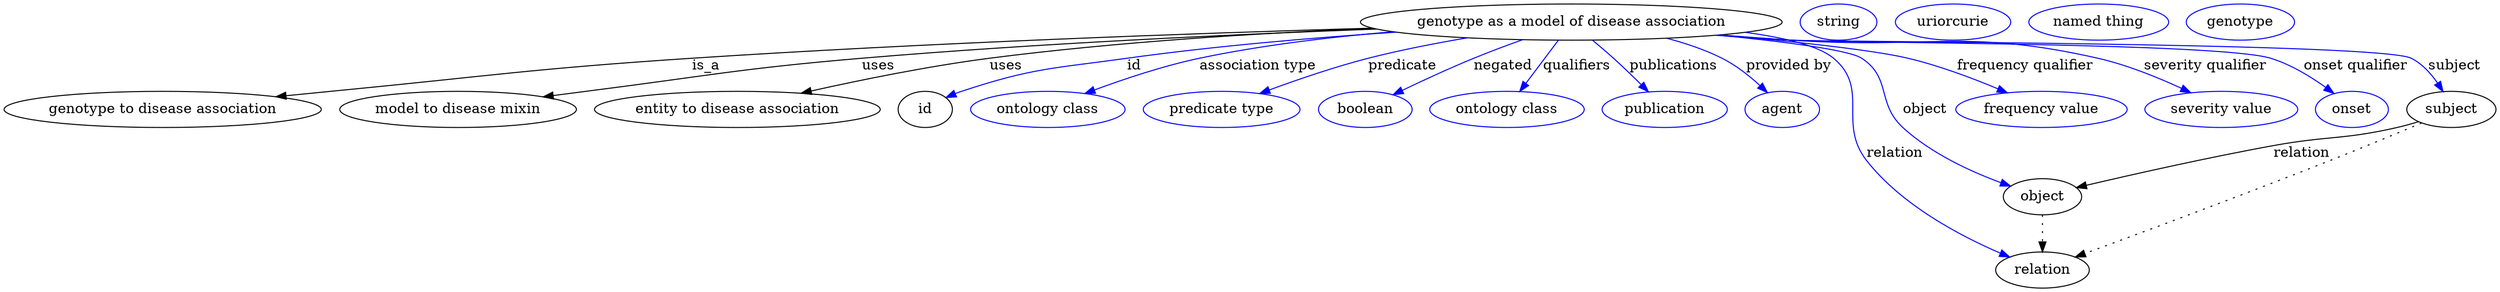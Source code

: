 digraph {
	graph [bb="0,0,2034.3,283"];
	node [label="\N"];
	"genotype as a model of disease association"	 [height=0.5,
		label="genotype as a model of disease association",
		pos="1268.5,265",
		width=4.5315];
	"genotype to disease association"	 [height=0.5,
		pos="121.54,178",
		width=3.3761];
	"genotype as a model of disease association" -> "genotype to disease association"	 [label=is_a,
		lp="558.54,221.5",
		pos="e,209.26,190.47 1111.9,259.94 965.72,254.56 741.64,244.65 547.54,229 415.6,218.36 382.89,212.41 251.54,196 241.07,194.69 230.13,\
193.27 219.23,191.81"];
	"model to disease mixin"	 [height=0.5,
		pos="354.54,178",
		width=2.5998];
	"genotype as a model of disease association" -> "model to disease mixin"	 [label=uses,
		lp="708.54,221.5",
		pos="e,422.91,190.3 1116.2,258.5 1000.9,252.83 838.49,243.25 696.54,229 589.85,218.29 563.48,212.57 457.54,196 449.57,194.75 441.26,193.4 \
432.98,192.01"];
	"entity to disease association"	 [height=0.5,
		pos="575.54,178",
		width=3.0331];
	"genotype as a model of disease association" -> "entity to disease association"	 [label=uses,
		lp="809.54,221.5",
		pos="e,632.12,193.46 1114.4,259.04 1022.1,254.02 902.63,245 797.54,229 744.66,220.95 685.68,207.17 641.81,195.96"];
	id	 [height=0.5,
		pos="729.54,178",
		width=0.75];
	"genotype as a model of disease association" -> id	 [color=blue,
		label=id,
		lp="918.04,221.5",
		pos="e,750.48,189.54 1132,255.05 1065.5,249.23 984.59,240.69 912.54,229 846.44,218.28 828.62,218.47 765.54,196 763.66,195.33 761.76,194.59 \
759.86,193.8",
		style=solid];
	"association type"	 [color=blue,
		height=0.5,
		label="ontology class",
		pos="836.54,178",
		width=1.7151];
	"genotype as a model of disease association" -> "association type"	 [color=blue,
		label="association type",
		lp="1016.5,221.5",
		pos="e,870.2,193.19 1131.4,255.17 1081,249.77 1023.7,241.52 972.54,229 940.58,221.18 905.87,208.09 879.51,197.12",
		style=solid];
	predicate	 [color=blue,
		height=0.5,
		label="predicate type",
		pos="976.54,178",
		width=1.679];
	"genotype as a model of disease association" -> predicate	 [color=blue,
		label=predicate,
		lp="1132.5,221.5",
		pos="e,1010.8,192.98 1187.2,249.33 1161.5,243.71 1133.2,236.8 1107.5,229 1077.8,219.95 1045.3,207.3 1020.1,196.86",
		style=solid];
	negated	 [color=blue,
		height=0.5,
		label=boolean,
		pos="1093.5,178",
		width=1.0652];
	"genotype as a model of disease association" -> negated	 [color=blue,
		label=negated,
		lp="1212,221.5",
		pos="e,1118.9,191.78 1229.5,247.45 1217,241.7 1203.1,235.2 1190.5,229 1169.5,218.63 1146.3,206.43 1127.8,196.57",
		style=solid];
	qualifiers	 [color=blue,
		height=0.5,
		label="ontology class",
		pos="1211.5,178",
		width=1.7151];
	"genotype as a model of disease association" -> qualifiers	 [color=blue,
		label=qualifiers,
		lp="1269.5,221.5",
		pos="e,1223.1,195.71 1256.7,246.97 1248.7,234.64 1237.8,218.1 1228.8,204.3",
		style=solid];
	publications	 [color=blue,
		height=0.5,
		label=publication,
		pos="1341.5,178",
		width=1.3902];
	"genotype as a model of disease association" -> publications	 [color=blue,
		label=publications,
		lp="1345,221.5",
		pos="e,1327.2,195.55 1284.4,246.75 1289.3,241.09 1294.7,234.8 1299.5,229 1306.5,220.71 1314.1,211.59 1320.8,203.38",
		style=solid];
	"provided by"	 [color=blue,
		height=0.5,
		label=agent,
		pos="1439.5,178",
		width=0.83048];
	"genotype as a model of disease association" -> "provided by"	 [color=blue,
		label="provided by",
		lp="1436.5,221.5",
		pos="e,1425,194.26 1336.8,248.61 1352.4,243.49 1368.5,237.01 1382.5,229 1395.4,221.67 1407.9,211.04 1417.9,201.38",
		style=solid];
	relation	 [height=0.5,
		pos="1660.5,18",
		width=1.0471];
	"genotype as a model of disease association" -> relation	 [color=blue,
		label=relation,
		lp="1548.5,134.5",
		pos="e,1637.5,32.667 1389.2,252.82 1425.3,247.25 1459.1,239.49 1473.5,229 1515,198.83 1495.1,166.7 1527.5,127 1557,90.979 1599.9,58.413 \
1628.9,38.448",
		style=solid];
	object	 [height=0.5,
		pos="1660.5,91",
		width=0.9027];
	"genotype as a model of disease association" -> object	 [color=blue,
		label=object,
		lp="1569.5,178",
		pos="e,1635.5,102.72 1384.6,252.33 1441.6,245.29 1500.4,236.47 1511.5,229 1541.2,209.13 1527.7,185.63 1552.5,160 1573.9,137.94 1603.6,\
119.62 1626.5,107.41",
		style=solid];
	"frequency qualifier"	 [color=blue,
		height=0.5,
		label="frequency value",
		pos="1663.5,178",
		width=1.8776];
	"genotype as a model of disease association" -> "frequency qualifier"	 [color=blue,
		label="frequency qualifier",
		lp="1649.5,221.5",
		pos="e,1635.8,194.46 1384.7,252.33 1457.5,244.07 1540.7,233.94 1557.5,229 1581.6,221.93 1606.9,209.94 1626.7,199.36",
		style=solid];
	"severity qualifier"	 [color=blue,
		height=0.5,
		label="severity value",
		pos="1808.5,178",
		width=1.661];
	"genotype as a model of disease association" -> "severity qualifier"	 [color=blue,
		label="severity qualifier",
		lp="1791,221.5",
		pos="e,1782.6,194.44 1384.6,252.27 1403.3,250.39 1422.4,248.56 1440.5,247 1558.2,236.85 1591.6,259.78 1705.5,229 1729.5,222.53 1754.5,\
210.32 1773.8,199.47",
		style=solid];
	"onset qualifier"	 [color=blue,
		height=0.5,
		label=onset,
		pos="1915.5,178",
		width=0.81243];
	"genotype as a model of disease association" -> "onset qualifier"	 [color=blue,
		label="onset qualifier",
		lp="1909,221.5",
		pos="e,1899.4,193.16 1382.7,252.09 1402,250.19 1421.8,248.4 1440.5,247 1529.5,240.35 1757,257.41 1841.5,229 1859.9,222.83 1877.9,210.64 \
1891.5,199.72",
		style=solid];
	subject	 [height=0.5,
		pos="1998.5,178",
		width=0.99297];
	"genotype as a model of disease association" -> subject	 [color=blue,
		label=subject,
		lp="1991,221.5",
		pos="e,1988.3,195.33 1381.8,252.03 1401.4,250.1 1421.5,248.33 1440.5,247 1497.3,243.04 1900.9,253.04 1952.5,229 1964.3,223.51 1974.4,\
213.44 1982.1,203.69",
		style=solid];
	association_id	 [color=blue,
		height=0.5,
		label=string,
		pos="1480.5,265",
		width=0.84854];
	"genotype to disease association_relation"	 [color=blue,
		height=0.5,
		label=uriorcurie,
		pos="1574.5,265",
		width=1.2638];
	object -> relation	 [pos="e,1660.5,36.09 1660.5,72.955 1660.5,64.883 1660.5,55.176 1660.5,46.182",
		style=dotted];
	"genotype to disease association_object"	 [color=blue,
		height=0.5,
		label="named thing",
		pos="1693.5,265",
		width=1.5346];
	subject -> relation	 [pos="e,1688.1,30.527 1973.2,165.24 1952.4,154.82 1922.2,139.77 1895.5,127 1825.9,93.603 1743.9,55.947 1697.5,34.785",
		style=dotted];
	subject -> object	 [label=relation,
		lp="1874.5,134.5",
		pos="e,1689.5,99.42 1971.2,166.06 1965.5,163.82 1959.4,161.67 1953.5,160 1910.1,147.55 1897.6,151.78 1853.5,142 1799.7,130.05 1738.1,\
113.23 1699.3,102.22"];
	"genotype as a model of disease association_subject"	 [color=blue,
		height=0.5,
		label=genotype,
		pos="1809.5,265",
		width=1.1916];
}
